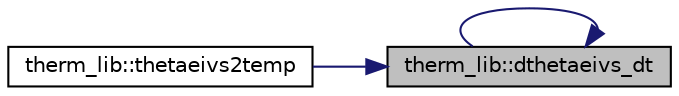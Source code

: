 digraph "therm_lib::dthetaeivs_dt"
{
 // LATEX_PDF_SIZE
  edge [fontname="Helvetica",fontsize="10",labelfontname="Helvetica",labelfontsize="10"];
  node [fontname="Helvetica",fontsize="10",shape=record];
  rankdir="RL";
  Node1 [label="therm_lib::dthetaeivs_dt",height=0.2,width=0.4,color="black", fillcolor="grey75", style="filled", fontcolor="black",tooltip=" "];
  Node1 -> Node1 [dir="back",color="midnightblue",fontsize="10",style="solid",fontname="Helvetica"];
  Node1 -> Node2 [dir="back",color="midnightblue",fontsize="10",style="solid",fontname="Helvetica"];
  Node2 [label="therm_lib::thetaeivs2temp",height=0.2,width=0.4,color="black", fillcolor="white", style="filled",URL="$namespacetherm__lib.html#a8067ee37cd0529f1940178817b175cbc",tooltip=" "];
}
